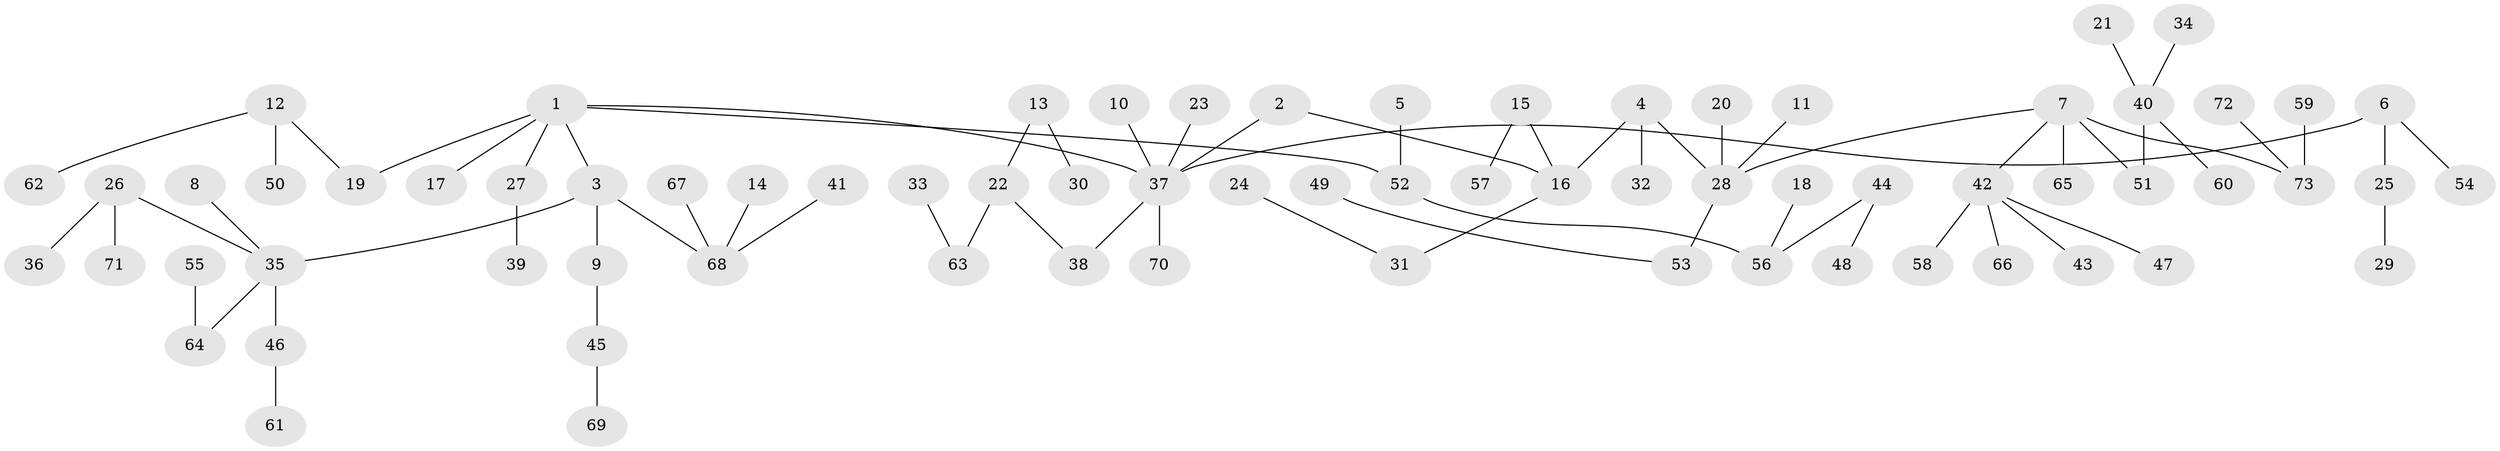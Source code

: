 // original degree distribution, {3: 0.15172413793103448, 6: 0.013793103448275862, 7: 0.006896551724137931, 2: 0.2896551724137931, 5: 0.034482758620689655, 4: 0.04827586206896552, 1: 0.45517241379310347}
// Generated by graph-tools (version 1.1) at 2025/50/03/09/25 03:50:22]
// undirected, 73 vertices, 72 edges
graph export_dot {
graph [start="1"]
  node [color=gray90,style=filled];
  1;
  2;
  3;
  4;
  5;
  6;
  7;
  8;
  9;
  10;
  11;
  12;
  13;
  14;
  15;
  16;
  17;
  18;
  19;
  20;
  21;
  22;
  23;
  24;
  25;
  26;
  27;
  28;
  29;
  30;
  31;
  32;
  33;
  34;
  35;
  36;
  37;
  38;
  39;
  40;
  41;
  42;
  43;
  44;
  45;
  46;
  47;
  48;
  49;
  50;
  51;
  52;
  53;
  54;
  55;
  56;
  57;
  58;
  59;
  60;
  61;
  62;
  63;
  64;
  65;
  66;
  67;
  68;
  69;
  70;
  71;
  72;
  73;
  1 -- 3 [weight=1.0];
  1 -- 17 [weight=1.0];
  1 -- 19 [weight=1.0];
  1 -- 27 [weight=1.0];
  1 -- 37 [weight=1.0];
  1 -- 52 [weight=1.0];
  2 -- 16 [weight=1.0];
  2 -- 37 [weight=1.0];
  3 -- 9 [weight=1.0];
  3 -- 35 [weight=1.0];
  3 -- 68 [weight=1.0];
  4 -- 16 [weight=1.0];
  4 -- 28 [weight=1.0];
  4 -- 32 [weight=1.0];
  5 -- 52 [weight=1.0];
  6 -- 25 [weight=1.0];
  6 -- 37 [weight=1.0];
  6 -- 54 [weight=1.0];
  7 -- 28 [weight=1.0];
  7 -- 42 [weight=1.0];
  7 -- 51 [weight=1.0];
  7 -- 65 [weight=1.0];
  7 -- 73 [weight=1.0];
  8 -- 35 [weight=1.0];
  9 -- 45 [weight=1.0];
  10 -- 37 [weight=1.0];
  11 -- 28 [weight=1.0];
  12 -- 19 [weight=1.0];
  12 -- 50 [weight=1.0];
  12 -- 62 [weight=1.0];
  13 -- 22 [weight=1.0];
  13 -- 30 [weight=1.0];
  14 -- 68 [weight=1.0];
  15 -- 16 [weight=1.0];
  15 -- 57 [weight=1.0];
  16 -- 31 [weight=1.0];
  18 -- 56 [weight=1.0];
  20 -- 28 [weight=1.0];
  21 -- 40 [weight=1.0];
  22 -- 38 [weight=1.0];
  22 -- 63 [weight=1.0];
  23 -- 37 [weight=1.0];
  24 -- 31 [weight=1.0];
  25 -- 29 [weight=1.0];
  26 -- 35 [weight=1.0];
  26 -- 36 [weight=1.0];
  26 -- 71 [weight=1.0];
  27 -- 39 [weight=1.0];
  28 -- 53 [weight=1.0];
  33 -- 63 [weight=1.0];
  34 -- 40 [weight=1.0];
  35 -- 46 [weight=1.0];
  35 -- 64 [weight=1.0];
  37 -- 38 [weight=1.0];
  37 -- 70 [weight=1.0];
  40 -- 51 [weight=1.0];
  40 -- 60 [weight=1.0];
  41 -- 68 [weight=1.0];
  42 -- 43 [weight=1.0];
  42 -- 47 [weight=1.0];
  42 -- 58 [weight=1.0];
  42 -- 66 [weight=1.0];
  44 -- 48 [weight=1.0];
  44 -- 56 [weight=1.0];
  45 -- 69 [weight=1.0];
  46 -- 61 [weight=1.0];
  49 -- 53 [weight=1.0];
  52 -- 56 [weight=1.0];
  55 -- 64 [weight=1.0];
  59 -- 73 [weight=1.0];
  67 -- 68 [weight=1.0];
  72 -- 73 [weight=1.0];
}
